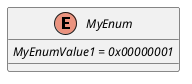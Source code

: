 {
  "sha1": "h5st25g1u6o4w4lcdh2sdfooskl2572",
  "insertion": {
    "when": "2024-06-03T18:59:29.179Z",
    "user": "plantuml@gmail.com"
  }
}
@startuml
skinparam shadowing false
scale 1.0
 
skinparam class {
  AttributeFontName  consolas
  AttributeFontSize  12
  AttributeFontStyle italic
}
 
enum MyEnum {
    MyEnumValue1 = 0x00000001
}
 
@enduml
